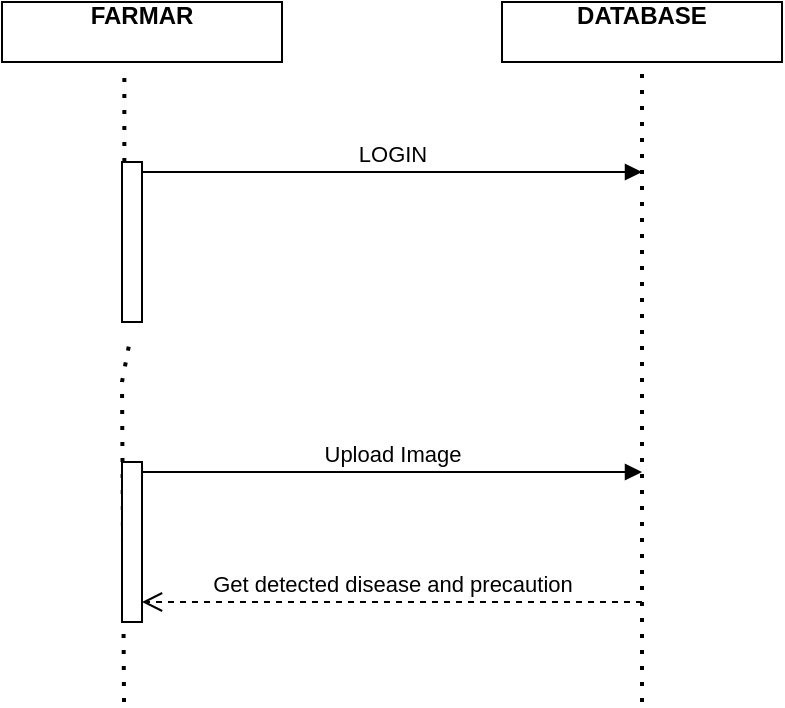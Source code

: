 <mxfile version="26.0.16">
  <diagram id="C5RBs43oDa-KdzZeNtuy" name="Page-1">
    <mxGraphModel dx="1050" dy="557" grid="1" gridSize="10" guides="1" tooltips="1" connect="1" arrows="1" fold="1" page="1" pageScale="1" pageWidth="827" pageHeight="1169" math="0" shadow="0">
      <root>
        <mxCell id="WIyWlLk6GJQsqaUBKTNV-0" />
        <mxCell id="WIyWlLk6GJQsqaUBKTNV-1" parent="WIyWlLk6GJQsqaUBKTNV-0" />
        <mxCell id="iTjJCRI-fQ-VB6AfiEo2-10" value="&lt;b&gt;FARMAR&lt;/b&gt;" style="verticalAlign=top;align=center;overflow=fill;html=1;whiteSpace=wrap;" vertex="1" parent="WIyWlLk6GJQsqaUBKTNV-1">
          <mxGeometry x="140" y="170" width="140" height="30" as="geometry" />
        </mxCell>
        <mxCell id="iTjJCRI-fQ-VB6AfiEo2-11" value="" style="endArrow=none;dashed=1;html=1;dashPattern=1 3;strokeWidth=2;rounded=0;entryX=0.437;entryY=1.087;entryDx=0;entryDy=0;entryPerimeter=0;" edge="1" parent="WIyWlLk6GJQsqaUBKTNV-1" source="iTjJCRI-fQ-VB6AfiEo2-14" target="iTjJCRI-fQ-VB6AfiEo2-10">
          <mxGeometry width="50" height="50" relative="1" as="geometry">
            <mxPoint x="201" y="520" as="sourcePoint" />
            <mxPoint x="420" y="210" as="targetPoint" />
            <Array as="points" />
          </mxGeometry>
        </mxCell>
        <mxCell id="iTjJCRI-fQ-VB6AfiEo2-12" value="&lt;b&gt;DATABASE&lt;/b&gt;" style="verticalAlign=top;align=center;overflow=fill;html=1;whiteSpace=wrap;" vertex="1" parent="WIyWlLk6GJQsqaUBKTNV-1">
          <mxGeometry x="390" y="170" width="140" height="30" as="geometry" />
        </mxCell>
        <mxCell id="iTjJCRI-fQ-VB6AfiEo2-13" value="" style="endArrow=none;dashed=1;html=1;dashPattern=1 3;strokeWidth=2;rounded=0;entryX=0.5;entryY=1;entryDx=0;entryDy=0;" edge="1" parent="WIyWlLk6GJQsqaUBKTNV-1" target="iTjJCRI-fQ-VB6AfiEo2-12">
          <mxGeometry width="50" height="50" relative="1" as="geometry">
            <mxPoint x="460" y="520" as="sourcePoint" />
            <mxPoint x="570" y="350" as="targetPoint" />
            <Array as="points">
              <mxPoint x="460" y="370" />
            </Array>
          </mxGeometry>
        </mxCell>
        <mxCell id="iTjJCRI-fQ-VB6AfiEo2-15" value="LOGIN" style="html=1;verticalAlign=bottom;endArrow=block;curved=0;rounded=0;exitX=1;exitY=0;exitDx=0;exitDy=5;exitPerimeter=0;" edge="1" parent="WIyWlLk6GJQsqaUBKTNV-1" source="iTjJCRI-fQ-VB6AfiEo2-14">
          <mxGeometry relative="1" as="geometry">
            <mxPoint x="460" y="255" as="sourcePoint" />
            <mxPoint x="460" y="255" as="targetPoint" />
          </mxGeometry>
        </mxCell>
        <mxCell id="iTjJCRI-fQ-VB6AfiEo2-17" value="" style="endArrow=none;dashed=1;html=1;dashPattern=1 3;strokeWidth=2;rounded=0;entryX=0.437;entryY=1.087;entryDx=0;entryDy=0;entryPerimeter=0;" edge="1" parent="WIyWlLk6GJQsqaUBKTNV-1" target="iTjJCRI-fQ-VB6AfiEo2-14">
          <mxGeometry width="50" height="50" relative="1" as="geometry">
            <mxPoint x="201" y="520" as="sourcePoint" />
            <mxPoint x="201" y="203" as="targetPoint" />
            <Array as="points">
              <mxPoint x="200" y="360" />
            </Array>
          </mxGeometry>
        </mxCell>
        <mxCell id="iTjJCRI-fQ-VB6AfiEo2-14" value="" style="html=1;points=[[0,0,0,0,5],[0,1,0,0,-5],[1,0,0,0,5],[1,1,0,0,-5]];perimeter=orthogonalPerimeter;outlineConnect=0;targetShapes=umlLifeline;portConstraint=eastwest;newEdgeStyle={&quot;curved&quot;:0,&quot;rounded&quot;:0};" vertex="1" parent="WIyWlLk6GJQsqaUBKTNV-1">
          <mxGeometry x="200" y="250" width="10" height="80" as="geometry" />
        </mxCell>
        <mxCell id="iTjJCRI-fQ-VB6AfiEo2-18" value="" style="html=1;points=[[0,0,0,0,5],[0,1,0,0,-5],[1,0,0,0,5],[1,1,0,0,-5]];perimeter=orthogonalPerimeter;outlineConnect=0;targetShapes=umlLifeline;portConstraint=eastwest;newEdgeStyle={&quot;curved&quot;:0,&quot;rounded&quot;:0};" vertex="1" parent="WIyWlLk6GJQsqaUBKTNV-1">
          <mxGeometry x="200" y="400" width="10" height="80" as="geometry" />
        </mxCell>
        <mxCell id="iTjJCRI-fQ-VB6AfiEo2-19" value="Upload Image" style="html=1;verticalAlign=bottom;endArrow=block;curved=0;rounded=0;exitX=1;exitY=0;exitDx=0;exitDy=5;exitPerimeter=0;" edge="1" parent="WIyWlLk6GJQsqaUBKTNV-1" source="iTjJCRI-fQ-VB6AfiEo2-18">
          <mxGeometry relative="1" as="geometry">
            <mxPoint x="460" y="410" as="sourcePoint" />
            <mxPoint x="460" y="405" as="targetPoint" />
          </mxGeometry>
        </mxCell>
        <mxCell id="iTjJCRI-fQ-VB6AfiEo2-20" value="Get detected disease and precaution" style="html=1;verticalAlign=bottom;endArrow=open;dashed=1;endSize=8;curved=0;rounded=0;" edge="1" parent="WIyWlLk6GJQsqaUBKTNV-1" target="iTjJCRI-fQ-VB6AfiEo2-18">
          <mxGeometry relative="1" as="geometry">
            <mxPoint x="350" y="550" as="targetPoint" />
            <mxPoint x="460" y="470" as="sourcePoint" />
          </mxGeometry>
        </mxCell>
      </root>
    </mxGraphModel>
  </diagram>
</mxfile>
